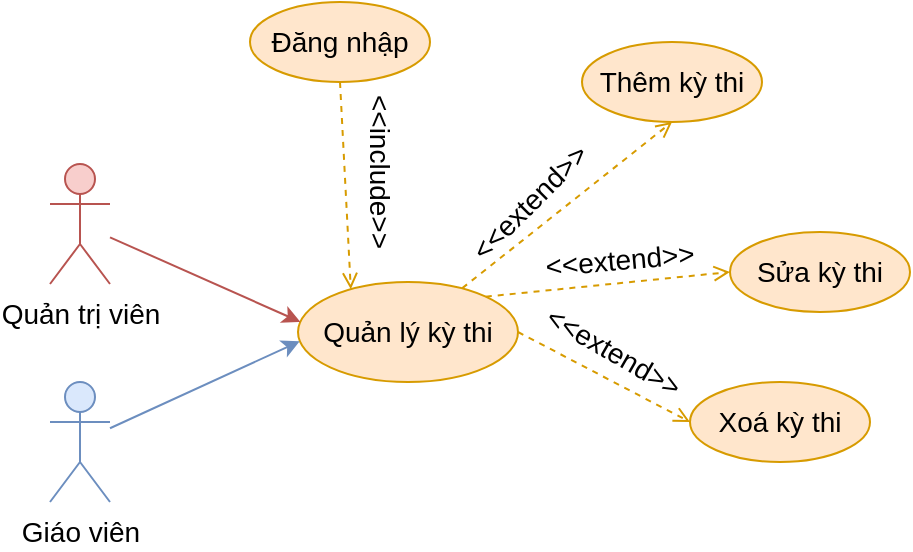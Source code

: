 <mxfile version="26.0.7">
  <diagram name="Page-1" id="UCZ7DPPzoCyZic0A4Taz">
    <mxGraphModel dx="1050" dy="621" grid="1" gridSize="10" guides="1" tooltips="1" connect="1" arrows="1" fold="1" page="1" pageScale="1" pageWidth="850" pageHeight="1100" math="0" shadow="0">
      <root>
        <mxCell id="0" />
        <mxCell id="1" parent="0" />
        <mxCell id="qrbkA167FXvjMSRmLkPF-1" value="Quản lý kỳ thi" style="ellipse;whiteSpace=wrap;html=1;fillColor=#ffe6cc;strokeColor=#d79b00;fontSize=14;" parent="1" vertex="1">
          <mxGeometry x="414" y="290" width="110" height="50" as="geometry" />
        </mxCell>
        <mxCell id="qrbkA167FXvjMSRmLkPF-2" style="rounded=0;orthogonalLoop=1;jettySize=auto;html=1;entryX=0.5;entryY=1;entryDx=0;entryDy=0;fillColor=#ffe6cc;strokeColor=#d79b00;exitX=0.747;exitY=0.061;exitDx=0;exitDy=0;exitPerimeter=0;dashed=1;fontSize=14;endArrow=open;endFill=0;" parent="1" source="qrbkA167FXvjMSRmLkPF-1" target="qrbkA167FXvjMSRmLkPF-5" edge="1">
          <mxGeometry relative="1" as="geometry">
            <mxPoint x="495" y="263" as="sourcePoint" />
          </mxGeometry>
        </mxCell>
        <mxCell id="qrbkA167FXvjMSRmLkPF-3" style="rounded=0;orthogonalLoop=1;jettySize=auto;html=1;entryX=0;entryY=0.5;entryDx=0;entryDy=0;fillColor=#ffe6cc;strokeColor=#d79b00;exitX=1;exitY=0;exitDx=0;exitDy=0;dashed=1;fontSize=14;endArrow=open;endFill=0;" parent="1" source="qrbkA167FXvjMSRmLkPF-1" target="qrbkA167FXvjMSRmLkPF-6" edge="1">
          <mxGeometry relative="1" as="geometry">
            <mxPoint x="516" y="280" as="sourcePoint" />
          </mxGeometry>
        </mxCell>
        <mxCell id="qrbkA167FXvjMSRmLkPF-4" style="rounded=0;orthogonalLoop=1;jettySize=auto;html=1;exitX=1;exitY=0.5;exitDx=0;exitDy=0;entryX=0;entryY=0.5;entryDx=0;entryDy=0;fillColor=#ffe6cc;strokeColor=#d79b00;dashed=1;fontSize=14;endArrow=open;endFill=0;" parent="1" source="qrbkA167FXvjMSRmLkPF-1" target="qrbkA167FXvjMSRmLkPF-7" edge="1">
          <mxGeometry relative="1" as="geometry">
            <mxPoint x="503" y="294" as="sourcePoint" />
          </mxGeometry>
        </mxCell>
        <mxCell id="qrbkA167FXvjMSRmLkPF-5" value="Thêm kỳ thi" style="ellipse;whiteSpace=wrap;html=1;fillColor=#ffe6cc;strokeColor=#d79b00;fontSize=14;" parent="1" vertex="1">
          <mxGeometry x="556" y="170" width="90" height="40" as="geometry" />
        </mxCell>
        <mxCell id="qrbkA167FXvjMSRmLkPF-6" value="Sửa kỳ thi" style="ellipse;whiteSpace=wrap;html=1;fillColor=#ffe6cc;strokeColor=#d79b00;fontSize=14;" parent="1" vertex="1">
          <mxGeometry x="630" y="265" width="90" height="40" as="geometry" />
        </mxCell>
        <mxCell id="qrbkA167FXvjMSRmLkPF-7" value="Xoá kỳ thi" style="ellipse;whiteSpace=wrap;html=1;fillColor=#ffe6cc;strokeColor=#d79b00;fontSize=14;" parent="1" vertex="1">
          <mxGeometry x="610" y="340" width="90" height="40" as="geometry" />
        </mxCell>
        <mxCell id="qrbkA167FXvjMSRmLkPF-8" value="&lt;font style=&quot;font-size: 14px;&quot;&gt;&amp;lt;&amp;lt;extend&amp;gt;&amp;gt;&lt;/font&gt;" style="text;html=1;strokeColor=none;fillColor=none;align=center;verticalAlign=middle;whiteSpace=wrap;rounded=0;rotation=-45;fontSize=14;" parent="1" vertex="1">
          <mxGeometry x="500" y="235" width="60" height="30" as="geometry" />
        </mxCell>
        <mxCell id="qrbkA167FXvjMSRmLkPF-9" value="&lt;font style=&quot;font-size: 14px;&quot;&gt;&amp;lt;&amp;lt;extend&amp;gt;&amp;gt;&lt;/font&gt;" style="text;html=1;strokeColor=none;fillColor=none;align=center;verticalAlign=middle;whiteSpace=wrap;rounded=0;rotation=-5;fontSize=14;" parent="1" vertex="1">
          <mxGeometry x="545" y="264" width="60" height="30" as="geometry" />
        </mxCell>
        <mxCell id="qrbkA167FXvjMSRmLkPF-10" value="&lt;font style=&quot;font-size: 14px;&quot;&gt;&amp;lt;&amp;lt;extend&amp;gt;&amp;gt;&lt;/font&gt;" style="text;html=1;strokeColor=none;fillColor=none;align=center;verticalAlign=middle;whiteSpace=wrap;rounded=0;rotation=30;fontSize=14;" parent="1" vertex="1">
          <mxGeometry x="542" y="310" width="60" height="30" as="geometry" />
        </mxCell>
        <mxCell id="qrbkA167FXvjMSRmLkPF-11" style="rounded=0;orthogonalLoop=1;jettySize=auto;html=1;entryX=0.011;entryY=0.399;entryDx=0;entryDy=0;fillColor=#f8cecc;strokeColor=#b85450;fontSize=14;entryPerimeter=0;" parent="1" source="qrbkA167FXvjMSRmLkPF-12" target="qrbkA167FXvjMSRmLkPF-1" edge="1">
          <mxGeometry relative="1" as="geometry">
            <mxPoint x="414.0" y="315" as="targetPoint" />
          </mxGeometry>
        </mxCell>
        <mxCell id="qrbkA167FXvjMSRmLkPF-12" value="Quản trị viên" style="shape=umlActor;verticalLabelPosition=bottom;verticalAlign=top;html=1;outlineConnect=0;fillColor=#f8cecc;strokeColor=#b85450;fontSize=14;" parent="1" vertex="1">
          <mxGeometry x="290" y="231.0" width="30" height="60" as="geometry" />
        </mxCell>
        <mxCell id="qrbkA167FXvjMSRmLkPF-13" style="rounded=0;orthogonalLoop=1;jettySize=auto;html=1;entryX=0.24;entryY=0.072;entryDx=0;entryDy=0;fillColor=#ffe6cc;strokeColor=#d79b00;endArrow=open;endFill=0;dashed=1;exitX=0.5;exitY=1;exitDx=0;exitDy=0;entryPerimeter=0;" parent="1" source="qrbkA167FXvjMSRmLkPF-14" target="qrbkA167FXvjMSRmLkPF-1" edge="1">
          <mxGeometry relative="1" as="geometry">
            <mxPoint x="325.5" y="106" as="targetPoint" />
            <mxPoint x="325" y="196" as="sourcePoint" />
          </mxGeometry>
        </mxCell>
        <mxCell id="qrbkA167FXvjMSRmLkPF-14" value="Đăng nhập" style="ellipse;whiteSpace=wrap;html=1;fillColor=#ffe6cc;strokeColor=#d79b00;fontSize=14;" parent="1" vertex="1">
          <mxGeometry x="390" y="150" width="90" height="40" as="geometry" />
        </mxCell>
        <mxCell id="qrbkA167FXvjMSRmLkPF-15" value="&lt;font&gt;&amp;lt;&amp;lt;include&amp;gt;&amp;gt;&lt;/font&gt;" style="text;html=1;strokeColor=none;fillColor=none;align=center;verticalAlign=middle;whiteSpace=wrap;rounded=0;rotation=90;fontSize=14;" parent="1" vertex="1">
          <mxGeometry x="425" y="220" width="60" height="30" as="geometry" />
        </mxCell>
        <mxCell id="qrbkA167FXvjMSRmLkPF-16" style="rounded=0;orthogonalLoop=1;jettySize=auto;html=1;entryX=0.008;entryY=0.593;entryDx=0;entryDy=0;fillColor=#dae8fc;strokeColor=#6c8ebf;entryPerimeter=0;" parent="1" source="qrbkA167FXvjMSRmLkPF-17" target="qrbkA167FXvjMSRmLkPF-1" edge="1">
          <mxGeometry relative="1" as="geometry" />
        </mxCell>
        <mxCell id="qrbkA167FXvjMSRmLkPF-17" value="Giáo viên" style="shape=umlActor;verticalLabelPosition=bottom;verticalAlign=top;html=1;outlineConnect=0;fillColor=#dae8fc;strokeColor=#6c8ebf;fontSize=14;" parent="1" vertex="1">
          <mxGeometry x="290" y="340.0" width="30" height="60" as="geometry" />
        </mxCell>
      </root>
    </mxGraphModel>
  </diagram>
</mxfile>
